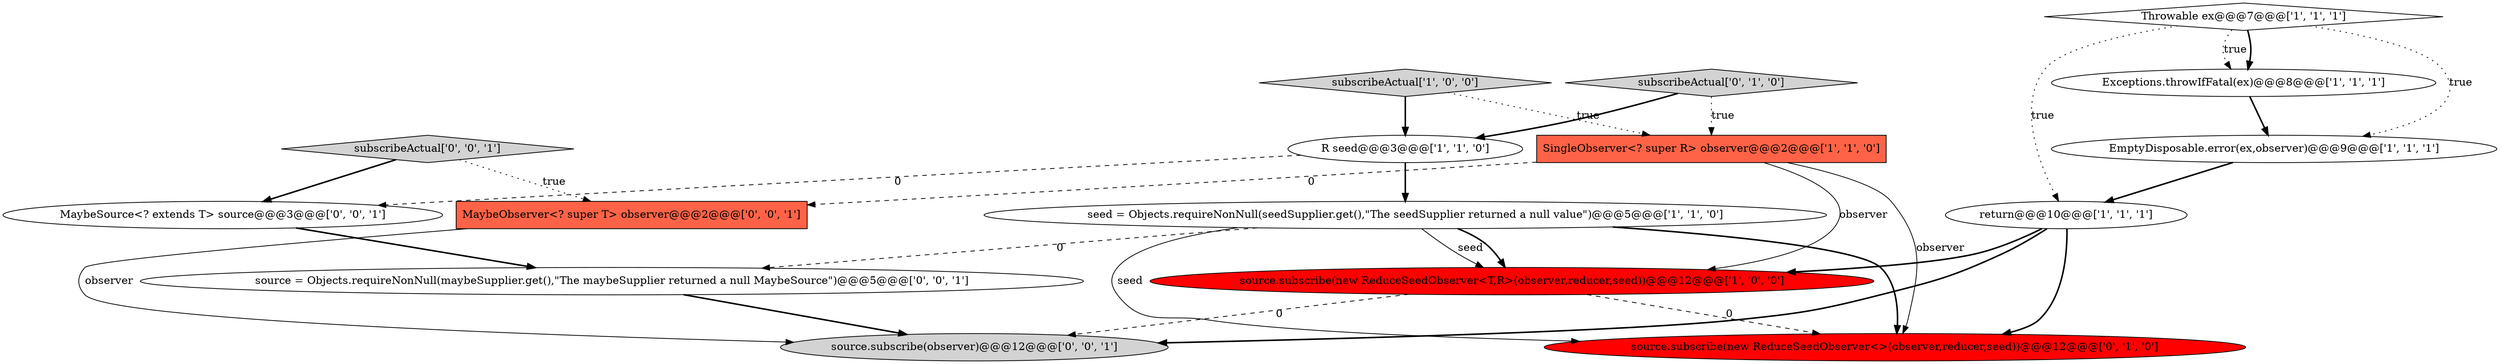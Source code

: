 digraph {
5 [style = filled, label = "seed = Objects.requireNonNull(seedSupplier.get(),\"The seedSupplier returned a null value\")@@@5@@@['1', '1', '0']", fillcolor = white, shape = ellipse image = "AAA0AAABBB1BBB"];
8 [style = filled, label = "source.subscribe(new ReduceSeedObserver<T,R>(observer,reducer,seed))@@@12@@@['1', '0', '0']", fillcolor = red, shape = ellipse image = "AAA1AAABBB1BBB"];
7 [style = filled, label = "EmptyDisposable.error(ex,observer)@@@9@@@['1', '1', '1']", fillcolor = white, shape = ellipse image = "AAA0AAABBB1BBB"];
1 [style = filled, label = "SingleObserver<? super R> observer@@@2@@@['1', '1', '0']", fillcolor = tomato, shape = box image = "AAA0AAABBB1BBB"];
11 [style = filled, label = "subscribeActual['0', '0', '1']", fillcolor = lightgray, shape = diamond image = "AAA0AAABBB3BBB"];
4 [style = filled, label = "Exceptions.throwIfFatal(ex)@@@8@@@['1', '1', '1']", fillcolor = white, shape = ellipse image = "AAA0AAABBB1BBB"];
9 [style = filled, label = "subscribeActual['0', '1', '0']", fillcolor = lightgray, shape = diamond image = "AAA0AAABBB2BBB"];
3 [style = filled, label = "return@@@10@@@['1', '1', '1']", fillcolor = white, shape = ellipse image = "AAA0AAABBB1BBB"];
0 [style = filled, label = "subscribeActual['1', '0', '0']", fillcolor = lightgray, shape = diamond image = "AAA0AAABBB1BBB"];
13 [style = filled, label = "source.subscribe(observer)@@@12@@@['0', '0', '1']", fillcolor = lightgray, shape = ellipse image = "AAA0AAABBB3BBB"];
14 [style = filled, label = "MaybeSource<? extends T> source@@@3@@@['0', '0', '1']", fillcolor = white, shape = ellipse image = "AAA0AAABBB3BBB"];
10 [style = filled, label = "source.subscribe(new ReduceSeedObserver<>(observer,reducer,seed))@@@12@@@['0', '1', '0']", fillcolor = red, shape = ellipse image = "AAA1AAABBB2BBB"];
12 [style = filled, label = "source = Objects.requireNonNull(maybeSupplier.get(),\"The maybeSupplier returned a null MaybeSource\")@@@5@@@['0', '0', '1']", fillcolor = white, shape = ellipse image = "AAA0AAABBB3BBB"];
15 [style = filled, label = "MaybeObserver<? super T> observer@@@2@@@['0', '0', '1']", fillcolor = tomato, shape = box image = "AAA0AAABBB3BBB"];
2 [style = filled, label = "R seed@@@3@@@['1', '1', '0']", fillcolor = white, shape = ellipse image = "AAA0AAABBB1BBB"];
6 [style = filled, label = "Throwable ex@@@7@@@['1', '1', '1']", fillcolor = white, shape = diamond image = "AAA0AAABBB1BBB"];
5->8 [style = solid, label="seed"];
5->10 [style = bold, label=""];
5->8 [style = bold, label=""];
5->12 [style = dashed, label="0"];
8->10 [style = dashed, label="0"];
11->14 [style = bold, label=""];
9->2 [style = bold, label=""];
1->15 [style = dashed, label="0"];
0->2 [style = bold, label=""];
7->3 [style = bold, label=""];
4->7 [style = bold, label=""];
5->10 [style = solid, label="seed"];
8->13 [style = dashed, label="0"];
3->10 [style = bold, label=""];
6->4 [style = bold, label=""];
1->10 [style = solid, label="observer"];
12->13 [style = bold, label=""];
2->14 [style = dashed, label="0"];
15->13 [style = solid, label="observer"];
6->4 [style = dotted, label="true"];
3->8 [style = bold, label=""];
14->12 [style = bold, label=""];
0->1 [style = dotted, label="true"];
9->1 [style = dotted, label="true"];
6->7 [style = dotted, label="true"];
3->13 [style = bold, label=""];
1->8 [style = solid, label="observer"];
6->3 [style = dotted, label="true"];
11->15 [style = dotted, label="true"];
2->5 [style = bold, label=""];
}
